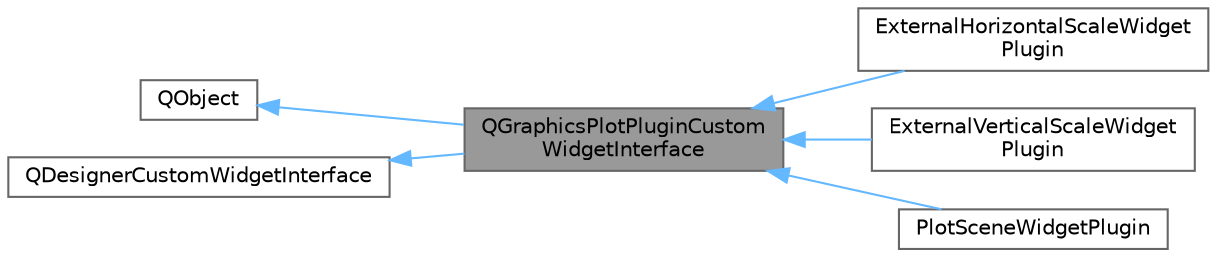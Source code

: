 digraph "QGraphicsPlotPluginCustomWidgetInterface"
{
 // LATEX_PDF_SIZE
  bgcolor="transparent";
  edge [fontname=Helvetica,fontsize=10,labelfontname=Helvetica,labelfontsize=10];
  node [fontname=Helvetica,fontsize=10,shape=box,height=0.2,width=0.4];
  rankdir="LR";
  Node1 [label="QGraphicsPlotPluginCustom\lWidgetInterface",height=0.2,width=0.4,color="gray40", fillcolor="grey60", style="filled", fontcolor="black",tooltip=" "];
  Node2 -> Node1 [dir="back",color="steelblue1",style="solid"];
  Node2 [label="QObject",height=0.2,width=0.4,color="gray40", fillcolor="white", style="filled",tooltip=" "];
  Node3 -> Node1 [dir="back",color="steelblue1",style="solid"];
  Node3 [label="QDesignerCustomWidgetInterface",height=0.2,width=0.4,color="gray40", fillcolor="white", style="filled",tooltip=" "];
  Node1 -> Node4 [dir="back",color="steelblue1",style="solid"];
  Node4 [label="ExternalHorizontalScaleWidget\lPlugin",height=0.2,width=0.4,color="gray40", fillcolor="white", style="filled",URL="$classExternalHorizontalScaleWidgetPlugin.html",tooltip=" "];
  Node1 -> Node5 [dir="back",color="steelblue1",style="solid"];
  Node5 [label="ExternalVerticalScaleWidget\lPlugin",height=0.2,width=0.4,color="gray40", fillcolor="white", style="filled",URL="$classExternalVerticalScaleWidgetPlugin.html",tooltip=" "];
  Node1 -> Node6 [dir="back",color="steelblue1",style="solid"];
  Node6 [label="PlotSceneWidgetPlugin",height=0.2,width=0.4,color="gray40", fillcolor="white", style="filled",URL="$classPlotSceneWidgetPlugin.html",tooltip=" "];
}
